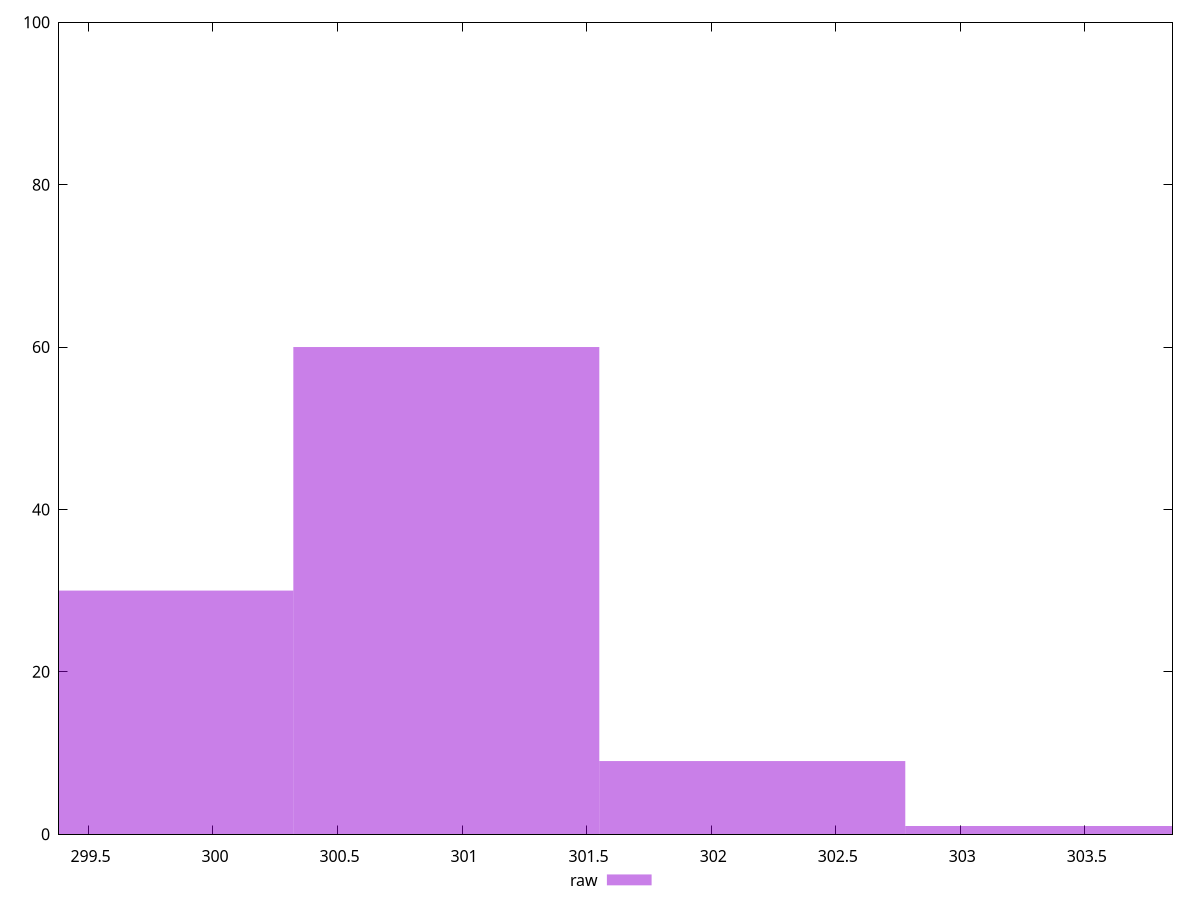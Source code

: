 reset

$raw <<EOF
303.3934674372683 1
300.93684017056984 60
299.70852653722056 30
302.1651538039191 9
EOF

set key outside below
set boxwidth 1.2283136333492646
set xrange [299.38200092315674:303.852]
set yrange [0:100]
set trange [0:100]
set style fill transparent solid 0.5 noborder
set terminal svg size 640, 490 enhanced background rgb 'white'
set output "reports/report_00031_2021-02-24T23-18-18.084Z/uses-rel-preconnect/samples/astro/raw/histogram.svg"

plot $raw title "raw" with boxes

reset

